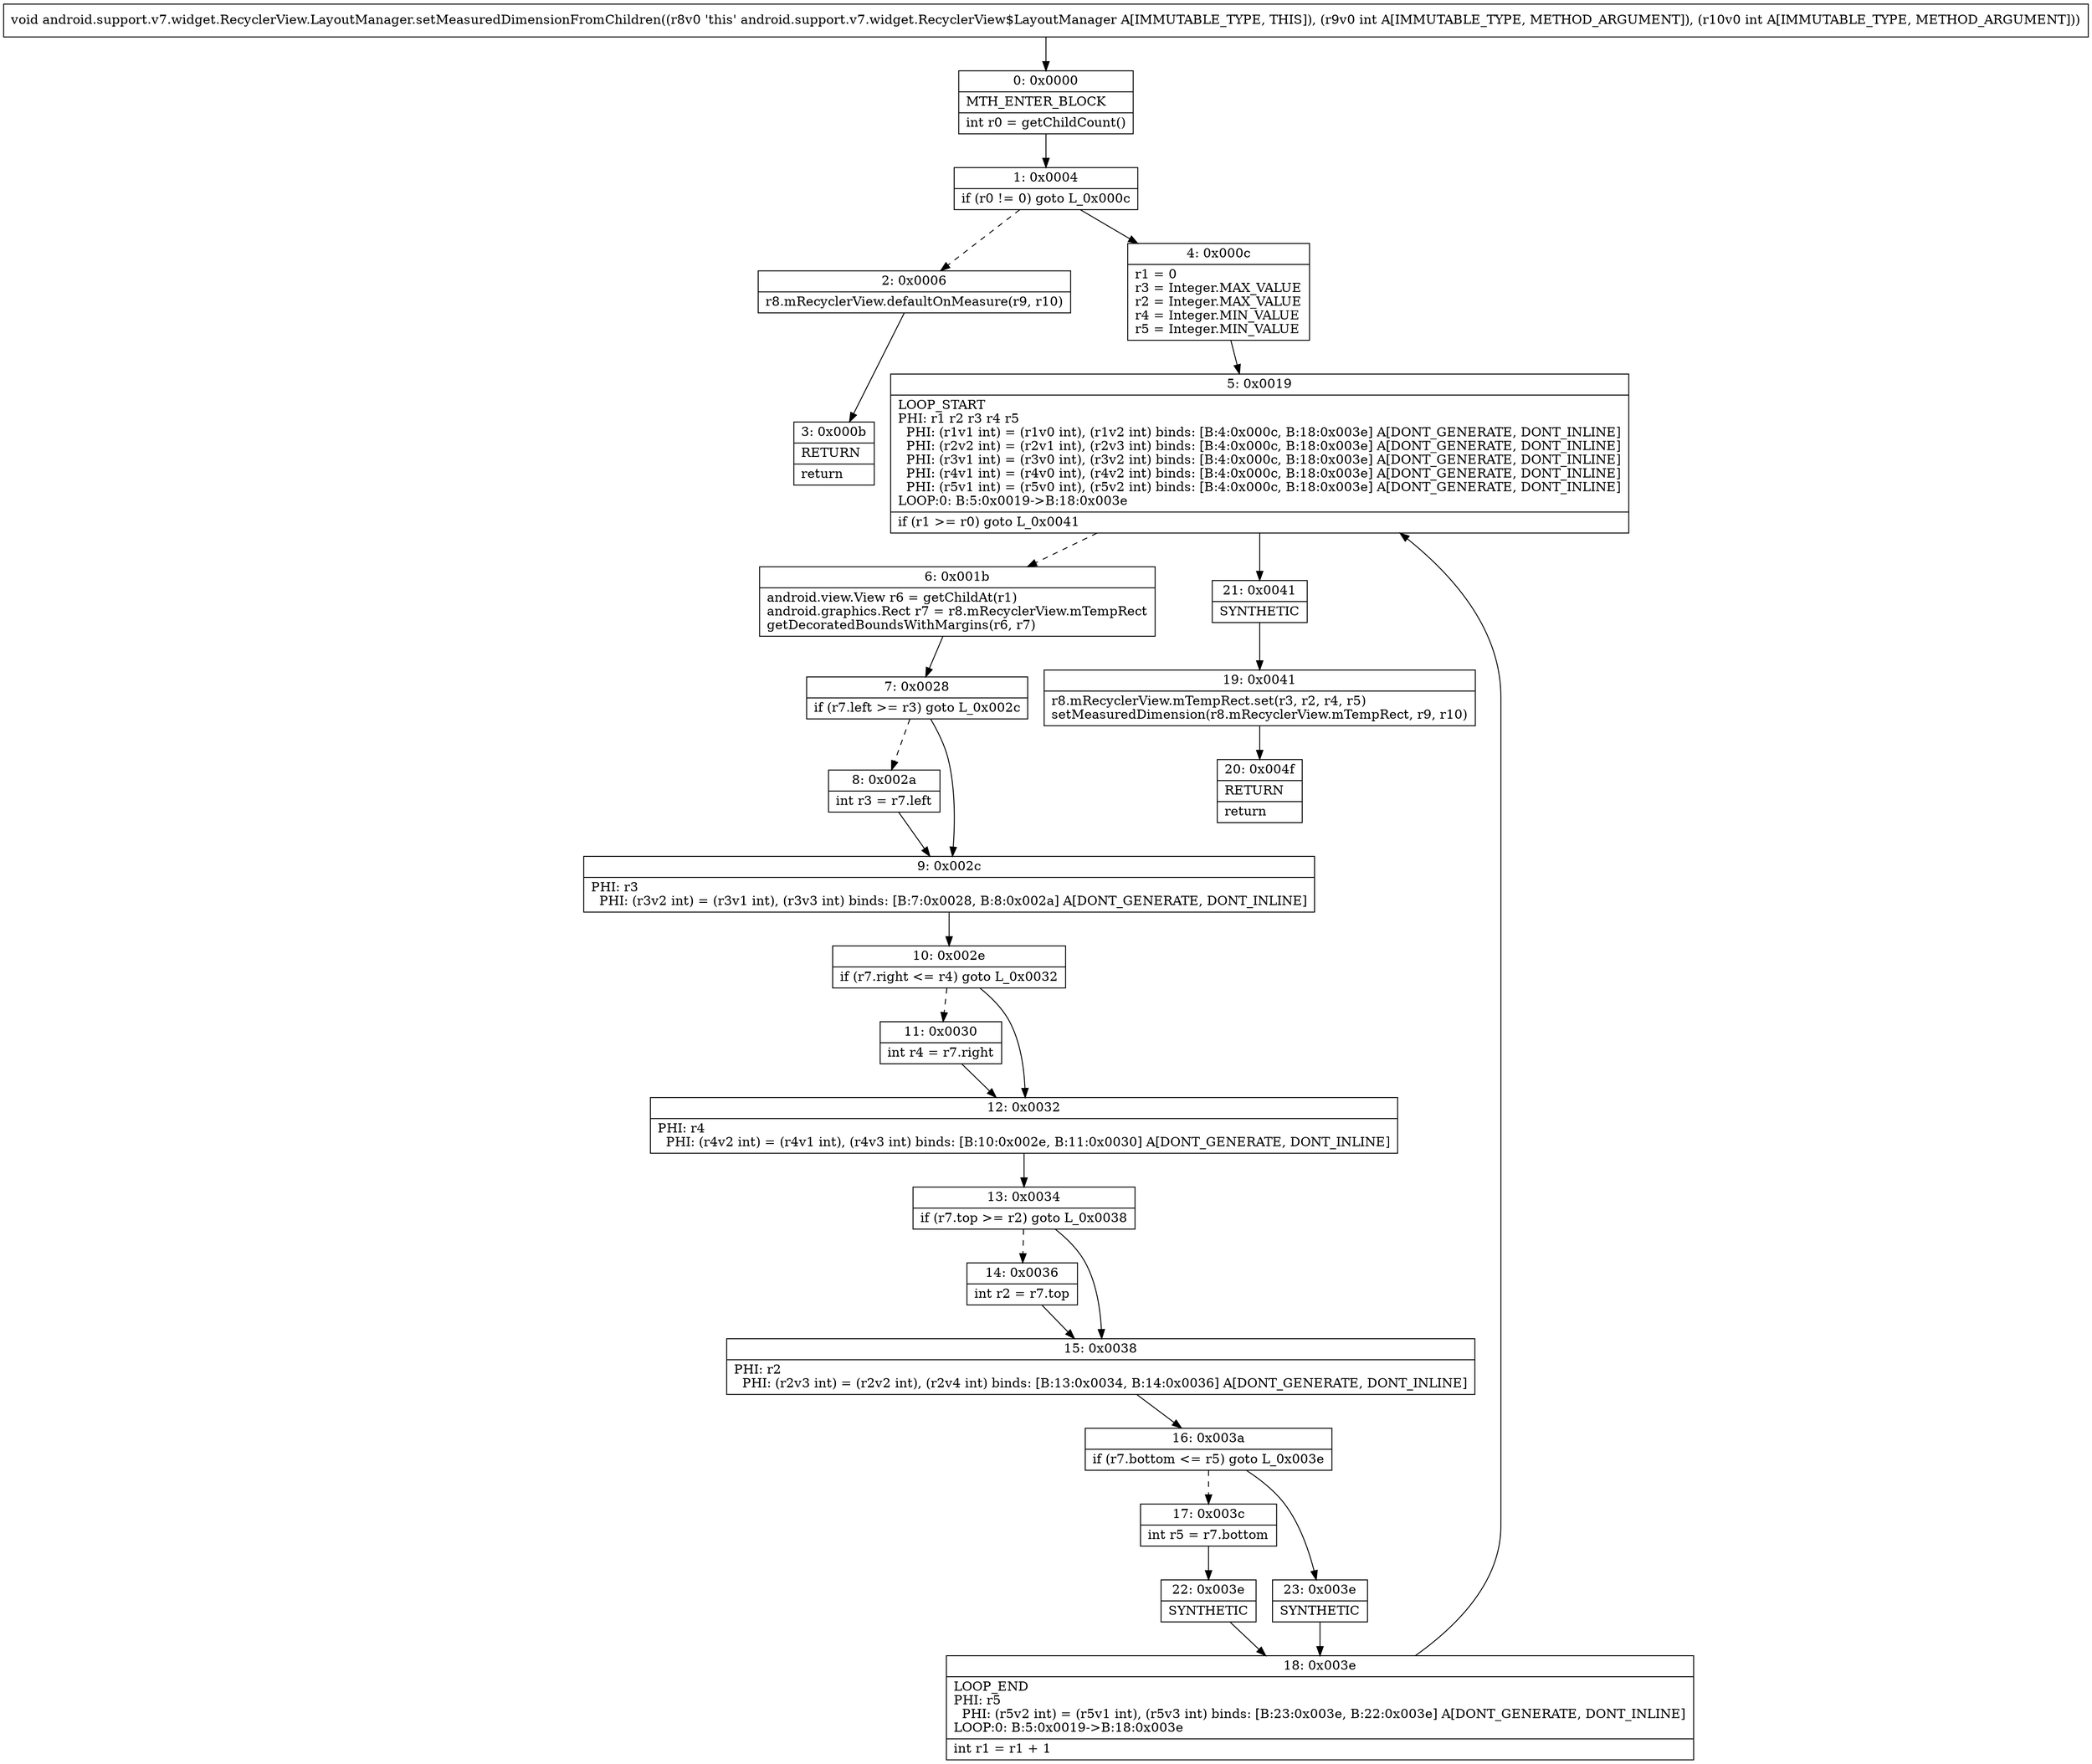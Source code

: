 digraph "CFG forandroid.support.v7.widget.RecyclerView.LayoutManager.setMeasuredDimensionFromChildren(II)V" {
Node_0 [shape=record,label="{0\:\ 0x0000|MTH_ENTER_BLOCK\l|int r0 = getChildCount()\l}"];
Node_1 [shape=record,label="{1\:\ 0x0004|if (r0 != 0) goto L_0x000c\l}"];
Node_2 [shape=record,label="{2\:\ 0x0006|r8.mRecyclerView.defaultOnMeasure(r9, r10)\l}"];
Node_3 [shape=record,label="{3\:\ 0x000b|RETURN\l|return\l}"];
Node_4 [shape=record,label="{4\:\ 0x000c|r1 = 0\lr3 = Integer.MAX_VALUE\lr2 = Integer.MAX_VALUE\lr4 = Integer.MIN_VALUE\lr5 = Integer.MIN_VALUE\l}"];
Node_5 [shape=record,label="{5\:\ 0x0019|LOOP_START\lPHI: r1 r2 r3 r4 r5 \l  PHI: (r1v1 int) = (r1v0 int), (r1v2 int) binds: [B:4:0x000c, B:18:0x003e] A[DONT_GENERATE, DONT_INLINE]\l  PHI: (r2v2 int) = (r2v1 int), (r2v3 int) binds: [B:4:0x000c, B:18:0x003e] A[DONT_GENERATE, DONT_INLINE]\l  PHI: (r3v1 int) = (r3v0 int), (r3v2 int) binds: [B:4:0x000c, B:18:0x003e] A[DONT_GENERATE, DONT_INLINE]\l  PHI: (r4v1 int) = (r4v0 int), (r4v2 int) binds: [B:4:0x000c, B:18:0x003e] A[DONT_GENERATE, DONT_INLINE]\l  PHI: (r5v1 int) = (r5v0 int), (r5v2 int) binds: [B:4:0x000c, B:18:0x003e] A[DONT_GENERATE, DONT_INLINE]\lLOOP:0: B:5:0x0019\-\>B:18:0x003e\l|if (r1 \>= r0) goto L_0x0041\l}"];
Node_6 [shape=record,label="{6\:\ 0x001b|android.view.View r6 = getChildAt(r1)\landroid.graphics.Rect r7 = r8.mRecyclerView.mTempRect\lgetDecoratedBoundsWithMargins(r6, r7)\l}"];
Node_7 [shape=record,label="{7\:\ 0x0028|if (r7.left \>= r3) goto L_0x002c\l}"];
Node_8 [shape=record,label="{8\:\ 0x002a|int r3 = r7.left\l}"];
Node_9 [shape=record,label="{9\:\ 0x002c|PHI: r3 \l  PHI: (r3v2 int) = (r3v1 int), (r3v3 int) binds: [B:7:0x0028, B:8:0x002a] A[DONT_GENERATE, DONT_INLINE]\l}"];
Node_10 [shape=record,label="{10\:\ 0x002e|if (r7.right \<= r4) goto L_0x0032\l}"];
Node_11 [shape=record,label="{11\:\ 0x0030|int r4 = r7.right\l}"];
Node_12 [shape=record,label="{12\:\ 0x0032|PHI: r4 \l  PHI: (r4v2 int) = (r4v1 int), (r4v3 int) binds: [B:10:0x002e, B:11:0x0030] A[DONT_GENERATE, DONT_INLINE]\l}"];
Node_13 [shape=record,label="{13\:\ 0x0034|if (r7.top \>= r2) goto L_0x0038\l}"];
Node_14 [shape=record,label="{14\:\ 0x0036|int r2 = r7.top\l}"];
Node_15 [shape=record,label="{15\:\ 0x0038|PHI: r2 \l  PHI: (r2v3 int) = (r2v2 int), (r2v4 int) binds: [B:13:0x0034, B:14:0x0036] A[DONT_GENERATE, DONT_INLINE]\l}"];
Node_16 [shape=record,label="{16\:\ 0x003a|if (r7.bottom \<= r5) goto L_0x003e\l}"];
Node_17 [shape=record,label="{17\:\ 0x003c|int r5 = r7.bottom\l}"];
Node_18 [shape=record,label="{18\:\ 0x003e|LOOP_END\lPHI: r5 \l  PHI: (r5v2 int) = (r5v1 int), (r5v3 int) binds: [B:23:0x003e, B:22:0x003e] A[DONT_GENERATE, DONT_INLINE]\lLOOP:0: B:5:0x0019\-\>B:18:0x003e\l|int r1 = r1 + 1\l}"];
Node_19 [shape=record,label="{19\:\ 0x0041|r8.mRecyclerView.mTempRect.set(r3, r2, r4, r5)\lsetMeasuredDimension(r8.mRecyclerView.mTempRect, r9, r10)\l}"];
Node_20 [shape=record,label="{20\:\ 0x004f|RETURN\l|return\l}"];
Node_21 [shape=record,label="{21\:\ 0x0041|SYNTHETIC\l}"];
Node_22 [shape=record,label="{22\:\ 0x003e|SYNTHETIC\l}"];
Node_23 [shape=record,label="{23\:\ 0x003e|SYNTHETIC\l}"];
MethodNode[shape=record,label="{void android.support.v7.widget.RecyclerView.LayoutManager.setMeasuredDimensionFromChildren((r8v0 'this' android.support.v7.widget.RecyclerView$LayoutManager A[IMMUTABLE_TYPE, THIS]), (r9v0 int A[IMMUTABLE_TYPE, METHOD_ARGUMENT]), (r10v0 int A[IMMUTABLE_TYPE, METHOD_ARGUMENT])) }"];
MethodNode -> Node_0;
Node_0 -> Node_1;
Node_1 -> Node_2[style=dashed];
Node_1 -> Node_4;
Node_2 -> Node_3;
Node_4 -> Node_5;
Node_5 -> Node_6[style=dashed];
Node_5 -> Node_21;
Node_6 -> Node_7;
Node_7 -> Node_8[style=dashed];
Node_7 -> Node_9;
Node_8 -> Node_9;
Node_9 -> Node_10;
Node_10 -> Node_11[style=dashed];
Node_10 -> Node_12;
Node_11 -> Node_12;
Node_12 -> Node_13;
Node_13 -> Node_14[style=dashed];
Node_13 -> Node_15;
Node_14 -> Node_15;
Node_15 -> Node_16;
Node_16 -> Node_17[style=dashed];
Node_16 -> Node_23;
Node_17 -> Node_22;
Node_18 -> Node_5;
Node_19 -> Node_20;
Node_21 -> Node_19;
Node_22 -> Node_18;
Node_23 -> Node_18;
}

